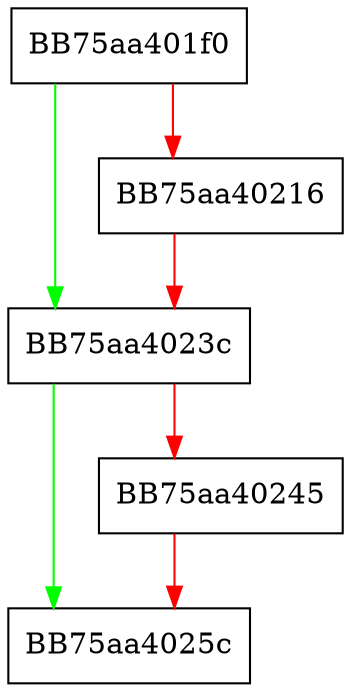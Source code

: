 digraph JsSort {
  node [shape="box"];
  graph [splines=ortho];
  BB75aa401f0 -> BB75aa4023c [color="green"];
  BB75aa401f0 -> BB75aa40216 [color="red"];
  BB75aa40216 -> BB75aa4023c [color="red"];
  BB75aa4023c -> BB75aa4025c [color="green"];
  BB75aa4023c -> BB75aa40245 [color="red"];
  BB75aa40245 -> BB75aa4025c [color="red"];
}